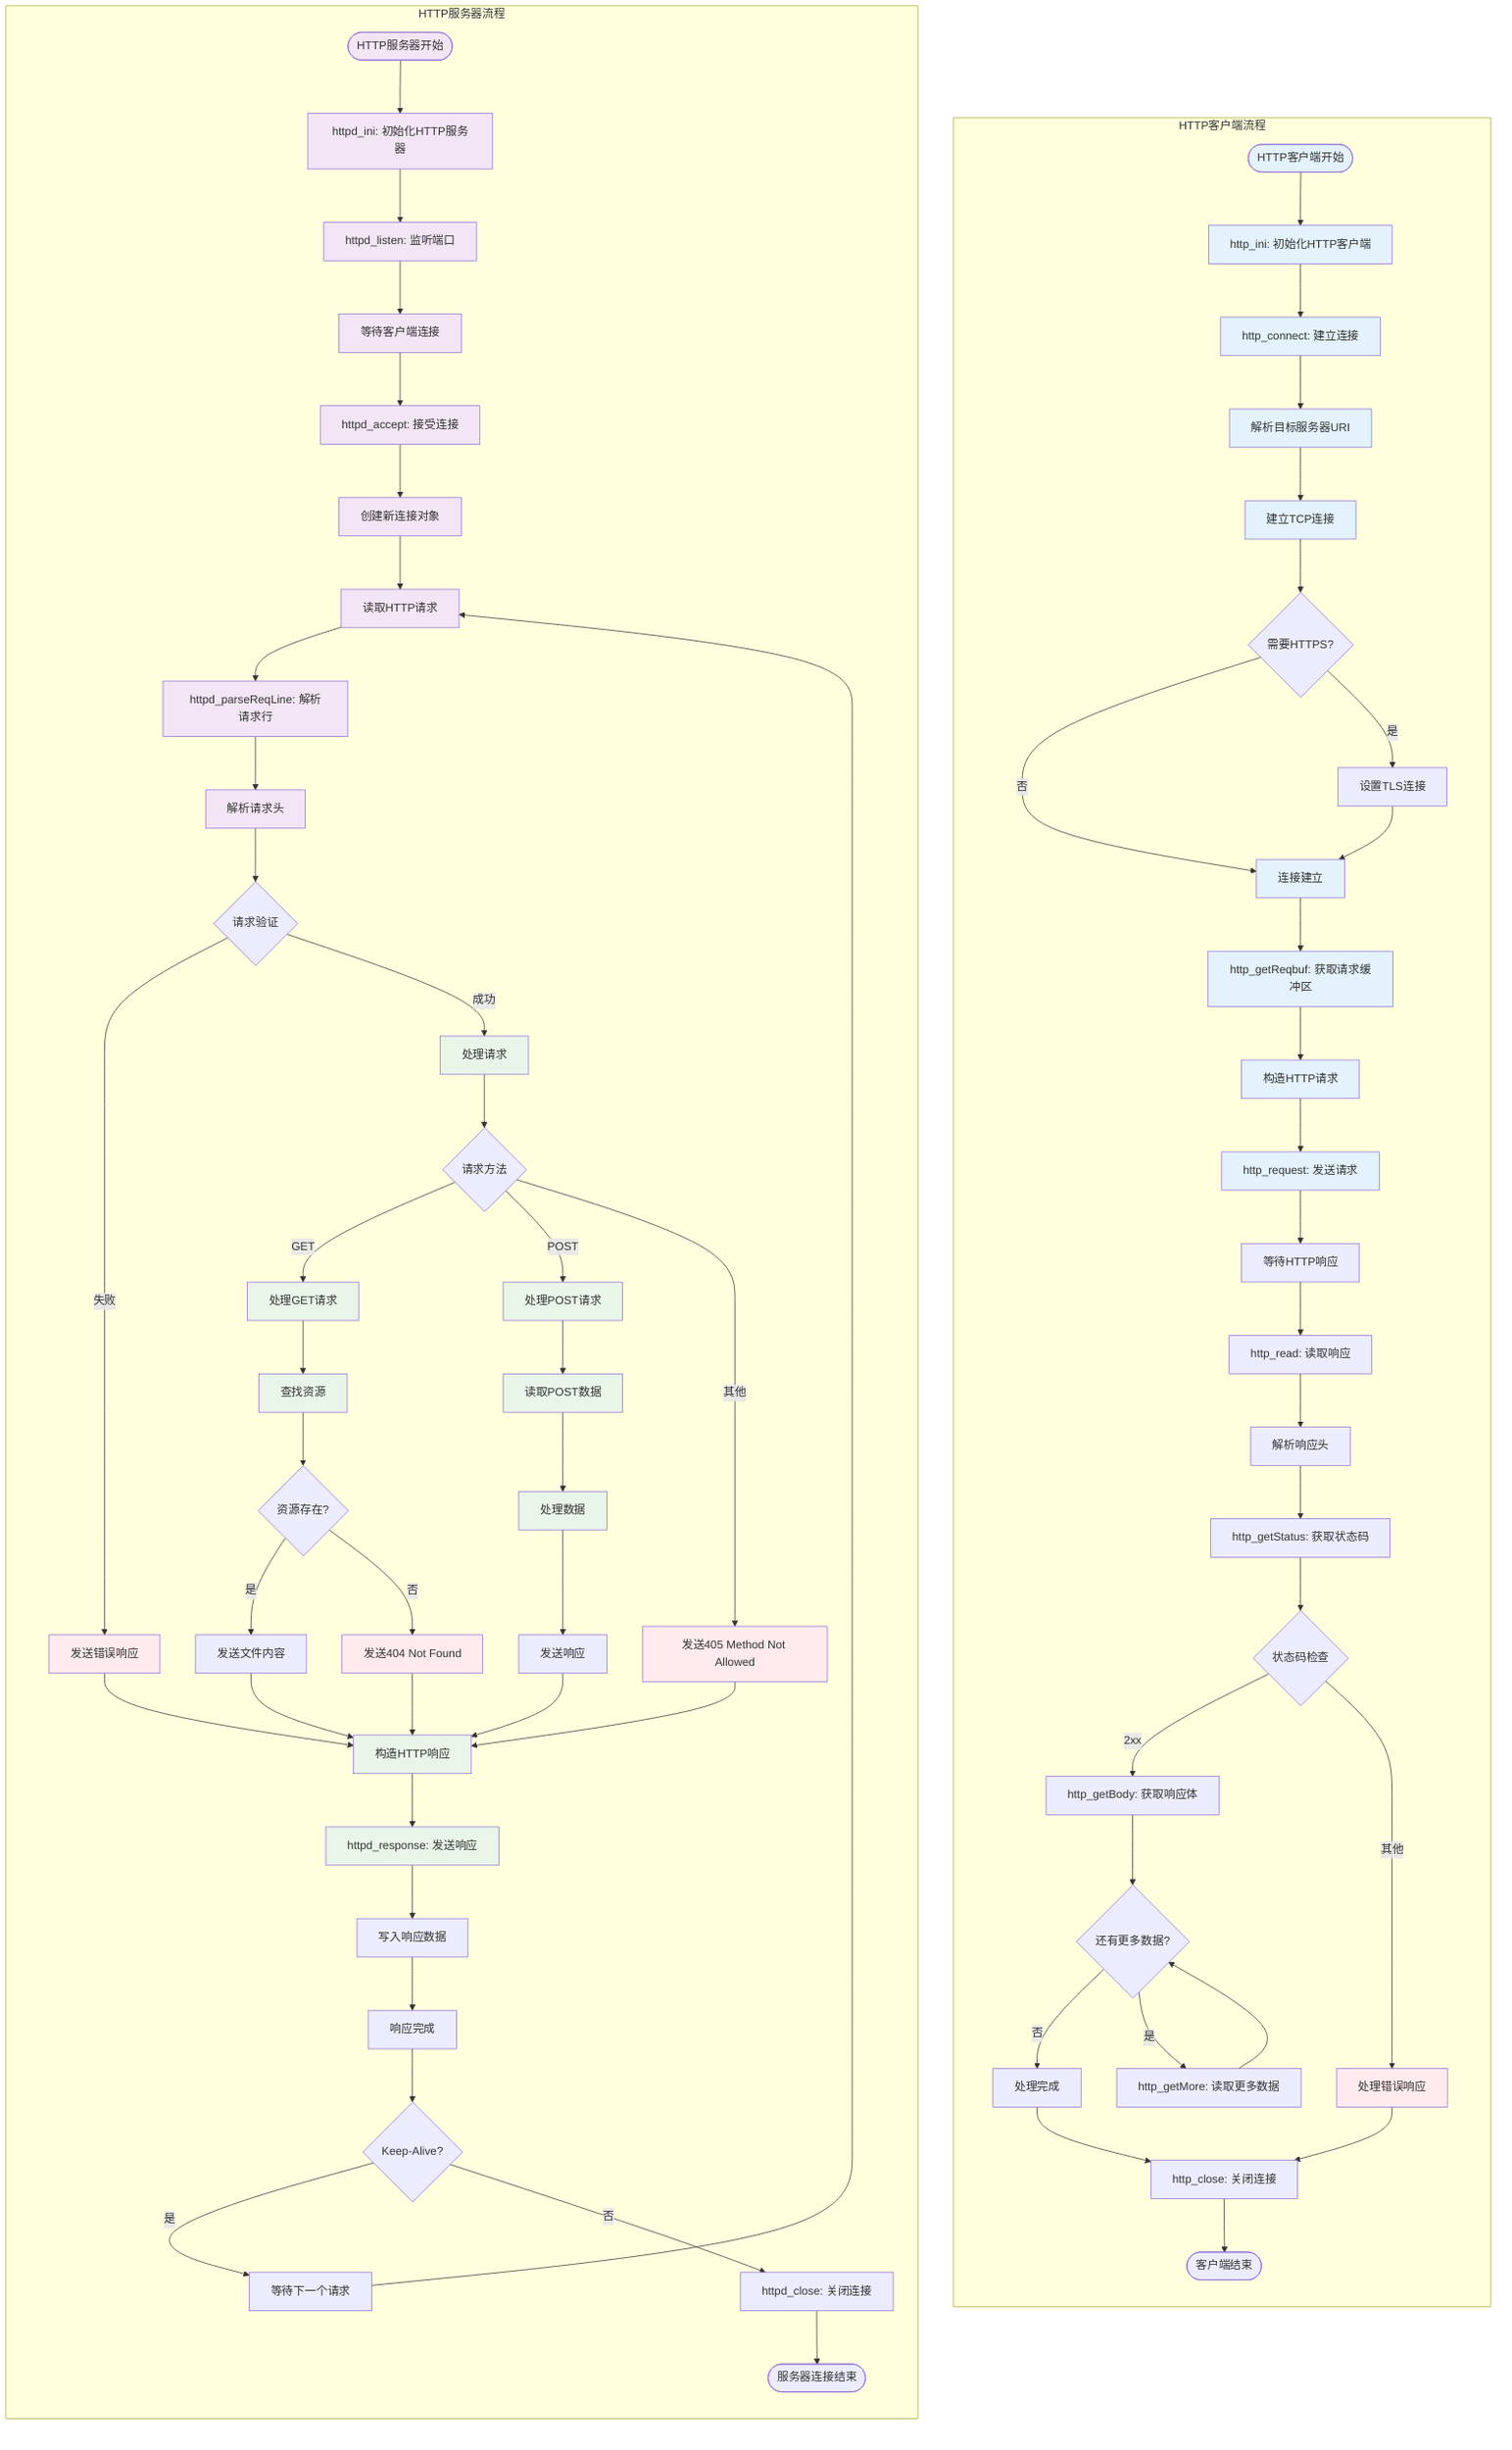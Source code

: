 graph TD
    subgraph "HTTP客户端流程"
        direction TB
        Start_C([HTTP客户端开始]) --> http_ini_c[http_ini: 初始化HTTP客户端]
        http_ini_c --> http_connect_c[http_connect: 建立连接]
        http_connect_c --> uri_parse_c[解析目标服务器URI]
        uri_parse_c --> tcp_connect_c[建立TCP连接]
        tcp_connect_c --> tls_check_c{需要HTTPS?}
        tls_check_c -->|是| tls_setup_c[设置TLS连接]
        tls_check_c -->|否| connected_c[连接建立]
        tls_setup_c --> connected_c
        
        connected_c --> req_buf[http_getReqbuf: 获取请求缓冲区]
        req_buf --> build_req[构造HTTP请求]
        build_req --> http_request[http_request: 发送请求]
        http_request --> wait_resp[等待HTTP响应]
        wait_resp --> http_read[http_read: 读取响应]
        
        http_read --> parse_hdr[解析响应头]
        parse_hdr --> get_status[http_getStatus: 获取状态码]
        get_status --> check_status{状态码检查}
        check_status -->|2xx| get_body[http_getBody: 获取响应体]
        check_status -->|其他| handle_error[处理错误响应]
        
        get_body --> more_data{还有更多数据?}
        more_data -->|是| http_getMore[http_getMore: 读取更多数据]
        more_data -->|否| process_complete[处理完成]
        http_getMore --> more_data
        
        process_complete --> http_close_c[http_close: 关闭连接]
        handle_error --> http_close_c
        http_close_c --> End_C([客户端结束])
    end
    
    subgraph "HTTP服务器流程"
        direction TB
        Start_S([HTTP服务器开始]) --> httpd_ini[httpd_ini: 初始化HTTP服务器]
        httpd_ini --> httpd_listen[httpd_listen: 监听端口]
        httpd_listen --> wait_conn[等待客户端连接]
        wait_conn --> httpd_accept[httpd_accept: 接受连接]
        
        httpd_accept --> new_conn[创建新连接对象]
        new_conn --> httpd_read[读取HTTP请求]
        httpd_read --> parse_req[httpd_parseReqLine: 解析请求行]
        parse_req --> parse_hdrs[解析请求头]
        parse_hdrs --> validate_req{请求验证}
        
        validate_req -->|失败| send_error[发送错误响应]
        validate_req -->|成功| process_req[处理请求]
        
        process_req --> check_method{请求方法}
        check_method -->|GET| handle_get[处理GET请求]
        check_method -->|POST| handle_post[处理POST请求]
        check_method -->|其他| send_405[发送405 Method Not Allowed]
        
        handle_get --> find_resource[查找资源]
        find_resource --> resource_exist{资源存在?}
        resource_exist -->|是| send_file[发送文件内容]
        resource_exist -->|否| send_404[发送404 Not Found]
        
        handle_post --> read_body[读取POST数据]
        read_body --> process_data[处理数据]
        process_data --> send_response[发送响应]
        
        send_file --> build_resp[构造HTTP响应]
        send_404 --> build_resp
        send_405 --> build_resp
        send_error --> build_resp
        send_response --> build_resp
        
        build_resp --> httpd_response[httpd_response: 发送响应]
        httpd_response --> httpd_write[写入响应数据]
        httpd_write --> resp_complete[响应完成]
        
        resp_complete --> keep_alive{Keep-Alive?}
        keep_alive -->|是| wait_next[等待下一个请求]
        keep_alive -->|否| httpd_close[httpd_close: 关闭连接]
        wait_next --> httpd_read
        
        httpd_close --> End_S([服务器连接结束])
    end

    %% 样式
    classDef clientState fill:#e3f2fd
    classDef serverState fill:#f3e5f5
    classDef processState fill:#e8f5e8
    classDef errorState fill:#ffebee
    
    class Start_C,http_ini_c,http_connect_c,uri_parse_c,tcp_connect_c,connected_c,req_buf,build_req,http_request clientState
    class Start_S,httpd_ini,httpd_listen,wait_conn,httpd_accept,new_conn,httpd_read,parse_req,parse_hdrs serverState
    class process_req,handle_get,handle_post,find_resource,read_body,process_data,build_resp,httpd_response processState
    class handle_error,send_error,send_404,send_405 errorState